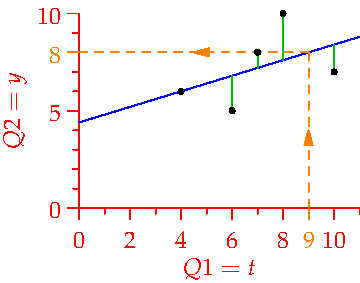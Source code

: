 settings.tex="pdflatex";

texpreamble("\usepackage{amsmath}
\usepackage{amsthm,amssymb}
\usepackage{mathpazo}
\usepackage[svgnames]{xcolor}
\usepackage{textcomp}
");
import graph;


size(180,140,IgnoreAspect);

pair[] dat={(8,10),(10,7),(6,5),(7,8),(4,6)};
int n=dat.length;

real m=2/5;
real c=22/5;

real f(real t){return m*t+c;}

draw(graph(f,0,11),blue);

draw((0,0),red);

xaxis("$Q1=t$",Bottom,0,11,red,RightTicks);
yaxis("$Q2=y$",Left,0,10,red,LeftTicks());

xtick(Label("9",align=S),9,S,orange);
ytick(Label("8",align=W),8,W,orange);
draw((9,0)--(9,8),orange+dashed,Arrow(Relative(0.5)));
draw((9,8)--(0,8),orange+dashed,Arrow(Relative(0.5)));

for(int i=0; i<n; ++i){
	draw(dat[i]--(dat[i].x,f(dat[i].x)),heavygreen);
	dot(dat[i]);
}

